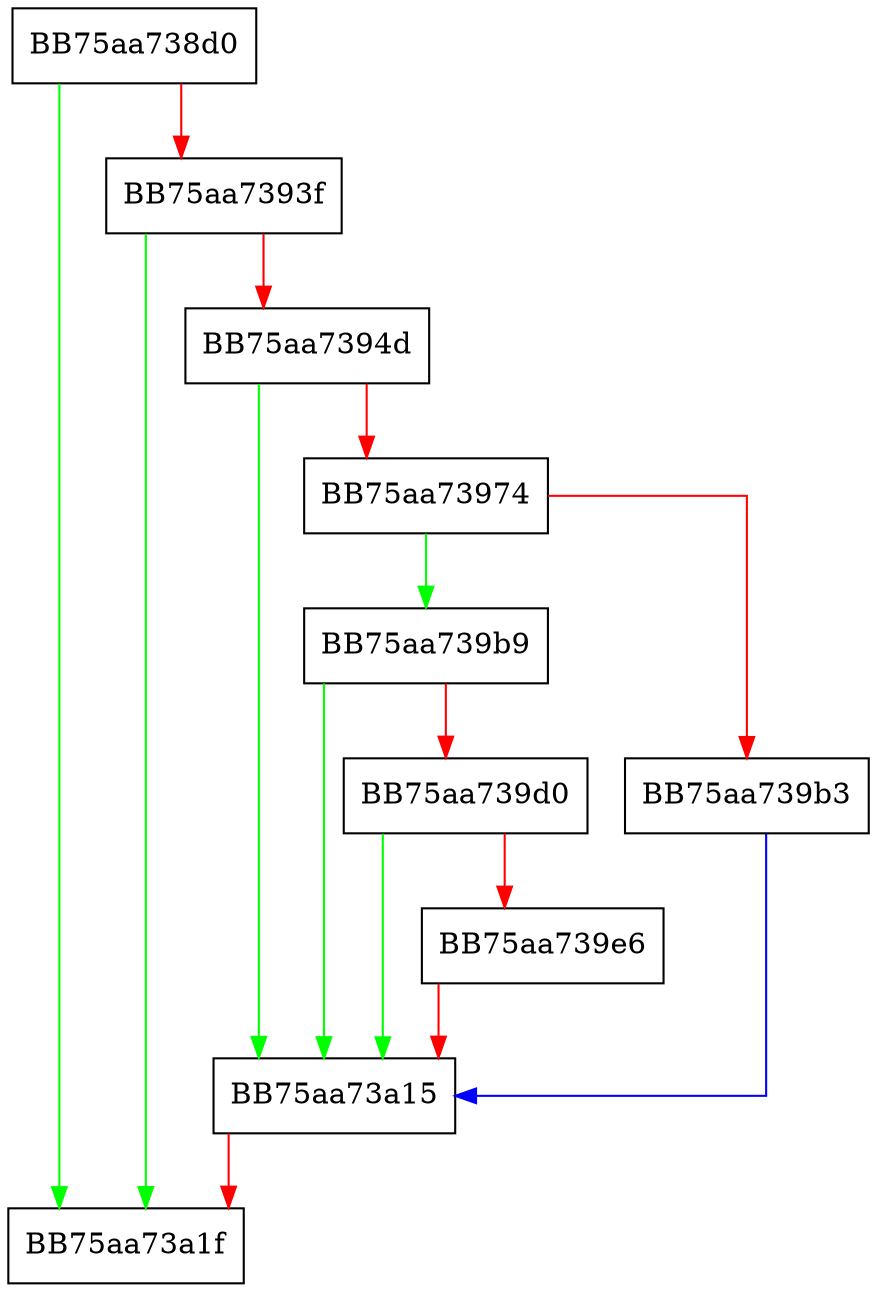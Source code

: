 digraph NTDLL_DLL_VFS_Open {
  node [shape="box"];
  graph [splines=ortho];
  BB75aa738d0 -> BB75aa73a1f [color="green"];
  BB75aa738d0 -> BB75aa7393f [color="red"];
  BB75aa7393f -> BB75aa73a1f [color="green"];
  BB75aa7393f -> BB75aa7394d [color="red"];
  BB75aa7394d -> BB75aa73a15 [color="green"];
  BB75aa7394d -> BB75aa73974 [color="red"];
  BB75aa73974 -> BB75aa739b9 [color="green"];
  BB75aa73974 -> BB75aa739b3 [color="red"];
  BB75aa739b3 -> BB75aa73a15 [color="blue"];
  BB75aa739b9 -> BB75aa73a15 [color="green"];
  BB75aa739b9 -> BB75aa739d0 [color="red"];
  BB75aa739d0 -> BB75aa73a15 [color="green"];
  BB75aa739d0 -> BB75aa739e6 [color="red"];
  BB75aa739e6 -> BB75aa73a15 [color="red"];
  BB75aa73a15 -> BB75aa73a1f [color="red"];
}